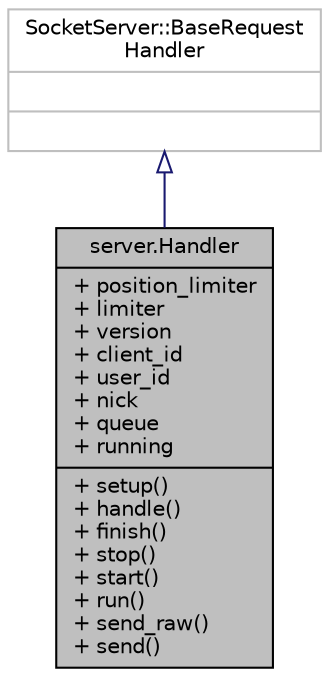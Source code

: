 digraph "server.Handler"
{
  bgcolor="transparent";
  edge [fontname="Helvetica",fontsize="10",labelfontname="Helvetica",labelfontsize="10"];
  node [fontname="Helvetica",fontsize="10",shape=record];
  Node2 [label="{server.Handler\n|+ position_limiter\l+ limiter\l+ version\l+ client_id\l+ user_id\l+ nick\l+ queue\l+ running\l|+ setup()\l+ handle()\l+ finish()\l+ stop()\l+ start()\l+ run()\l+ send_raw()\l+ send()\l}",height=0.2,width=0.4,color="black", fillcolor="grey75", style="filled", fontcolor="black"];
  Node3 -> Node2 [dir="back",color="midnightblue",fontsize="10",style="solid",arrowtail="onormal",fontname="Helvetica"];
  Node3 [label="{SocketServer::BaseRequest\lHandler\n||}",height=0.2,width=0.4,color="grey75"];
}
